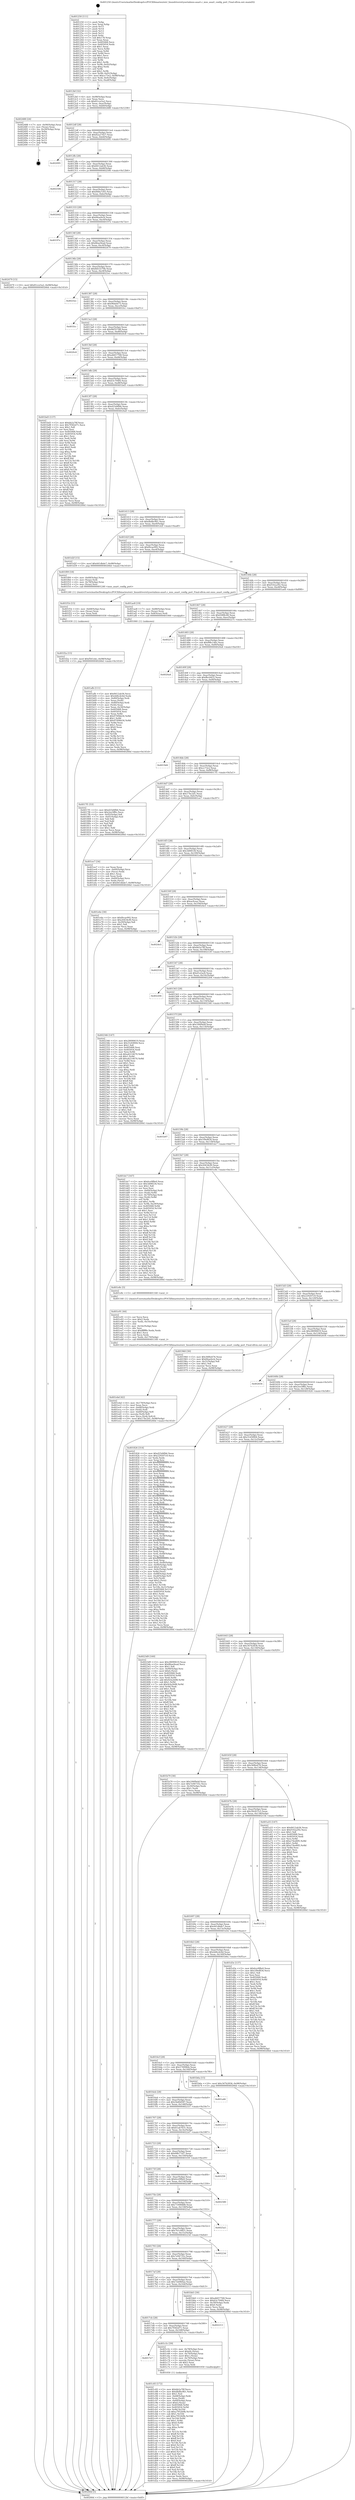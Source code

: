digraph "0x401250" {
  label = "0x401250 (/mnt/c/Users/mathe/Desktop/tcc/POCII/binaries/extr_linuxdriversttyserialmxs-auart.c_mxs_auart_config_port_Final-ollvm.out::main(0))"
  labelloc = "t"
  node[shape=record]

  Entry [label="",width=0.3,height=0.3,shape=circle,fillcolor=black,style=filled]
  "0x4012bf" [label="{
     0x4012bf [32]\l
     | [instrs]\l
     &nbsp;&nbsp;0x4012bf \<+6\>: mov -0x98(%rbp),%eax\l
     &nbsp;&nbsp;0x4012c5 \<+2\>: mov %eax,%ecx\l
     &nbsp;&nbsp;0x4012c7 \<+6\>: sub $0x81cce5a2,%ecx\l
     &nbsp;&nbsp;0x4012cd \<+6\>: mov %eax,-0xac(%rbp)\l
     &nbsp;&nbsp;0x4012d3 \<+6\>: mov %ecx,-0xb0(%rbp)\l
     &nbsp;&nbsp;0x4012d9 \<+6\>: je 0000000000402488 \<main+0x1238\>\l
  }"]
  "0x402488" [label="{
     0x402488 [24]\l
     | [instrs]\l
     &nbsp;&nbsp;0x402488 \<+7\>: mov -0x90(%rbp),%rax\l
     &nbsp;&nbsp;0x40248f \<+2\>: mov (%rax),%eax\l
     &nbsp;&nbsp;0x402491 \<+4\>: lea -0x28(%rbp),%rsp\l
     &nbsp;&nbsp;0x402495 \<+1\>: pop %rbx\l
     &nbsp;&nbsp;0x402496 \<+2\>: pop %r12\l
     &nbsp;&nbsp;0x402498 \<+2\>: pop %r13\l
     &nbsp;&nbsp;0x40249a \<+2\>: pop %r14\l
     &nbsp;&nbsp;0x40249c \<+2\>: pop %r15\l
     &nbsp;&nbsp;0x40249e \<+1\>: pop %rbp\l
     &nbsp;&nbsp;0x40249f \<+1\>: ret\l
  }"]
  "0x4012df" [label="{
     0x4012df [28]\l
     | [instrs]\l
     &nbsp;&nbsp;0x4012df \<+5\>: jmp 00000000004012e4 \<main+0x94\>\l
     &nbsp;&nbsp;0x4012e4 \<+6\>: mov -0xac(%rbp),%eax\l
     &nbsp;&nbsp;0x4012ea \<+5\>: sub $0x82a27427,%eax\l
     &nbsp;&nbsp;0x4012ef \<+6\>: mov %eax,-0xb4(%rbp)\l
     &nbsp;&nbsp;0x4012f5 \<+6\>: je 0000000000402095 \<main+0xe45\>\l
  }"]
  Exit [label="",width=0.3,height=0.3,shape=circle,fillcolor=black,style=filled,peripheries=2]
  "0x402095" [label="{
     0x402095\l
  }", style=dashed]
  "0x4012fb" [label="{
     0x4012fb [28]\l
     | [instrs]\l
     &nbsp;&nbsp;0x4012fb \<+5\>: jmp 0000000000401300 \<main+0xb0\>\l
     &nbsp;&nbsp;0x401300 \<+6\>: mov -0xac(%rbp),%eax\l
     &nbsp;&nbsp;0x401306 \<+5\>: sub $0x8412ab36,%eax\l
     &nbsp;&nbsp;0x40130b \<+6\>: mov %eax,-0xb8(%rbp)\l
     &nbsp;&nbsp;0x401311 \<+6\>: je 0000000000402506 \<main+0x12b6\>\l
  }"]
  "0x401f2a" [label="{
     0x401f2a [15]\l
     | [instrs]\l
     &nbsp;&nbsp;0x401f2a \<+10\>: movl $0xf561ebc,-0x98(%rbp)\l
     &nbsp;&nbsp;0x401f34 \<+5\>: jmp 000000000040266d \<main+0x141d\>\l
  }"]
  "0x402506" [label="{
     0x402506\l
  }", style=dashed]
  "0x401317" [label="{
     0x401317 [28]\l
     | [instrs]\l
     &nbsp;&nbsp;0x401317 \<+5\>: jmp 000000000040131c \<main+0xcc\>\l
     &nbsp;&nbsp;0x40131c \<+6\>: mov -0xac(%rbp),%eax\l
     &nbsp;&nbsp;0x401322 \<+5\>: sub $0x848a7c65,%eax\l
     &nbsp;&nbsp;0x401327 \<+6\>: mov %eax,-0xbc(%rbp)\l
     &nbsp;&nbsp;0x40132d \<+6\>: je 0000000000402642 \<main+0x13f2\>\l
  }"]
  "0x401f1b" [label="{
     0x401f1b [15]\l
     | [instrs]\l
     &nbsp;&nbsp;0x401f1b \<+4\>: mov -0x68(%rbp),%rax\l
     &nbsp;&nbsp;0x401f1f \<+3\>: mov (%rax),%rax\l
     &nbsp;&nbsp;0x401f22 \<+3\>: mov %rax,%rdi\l
     &nbsp;&nbsp;0x401f25 \<+5\>: call 0000000000401030 \<free@plt\>\l
     | [calls]\l
     &nbsp;&nbsp;0x401030 \{1\} (unknown)\l
  }"]
  "0x402642" [label="{
     0x402642\l
  }", style=dashed]
  "0x401333" [label="{
     0x401333 [28]\l
     | [instrs]\l
     &nbsp;&nbsp;0x401333 \<+5\>: jmp 0000000000401338 \<main+0xe8\>\l
     &nbsp;&nbsp;0x401338 \<+6\>: mov -0xac(%rbp),%eax\l
     &nbsp;&nbsp;0x40133e \<+5\>: sub $0x84aefecb,%eax\l
     &nbsp;&nbsp;0x401343 \<+6\>: mov %eax,-0xc0(%rbp)\l
     &nbsp;&nbsp;0x401349 \<+6\>: je 000000000040197e \<main+0x72e\>\l
  }"]
  "0x401ebd" [label="{
     0x401ebd [42]\l
     | [instrs]\l
     &nbsp;&nbsp;0x401ebd \<+6\>: mov -0x170(%rbp),%ecx\l
     &nbsp;&nbsp;0x401ec3 \<+3\>: imul %eax,%ecx\l
     &nbsp;&nbsp;0x401ec6 \<+4\>: mov -0x68(%rbp),%rdi\l
     &nbsp;&nbsp;0x401eca \<+3\>: mov (%rdi),%rdi\l
     &nbsp;&nbsp;0x401ecd \<+4\>: mov -0x60(%rbp),%r8\l
     &nbsp;&nbsp;0x401ed1 \<+3\>: movslq (%r8),%r8\l
     &nbsp;&nbsp;0x401ed4 \<+4\>: mov %ecx,(%rdi,%r8,4)\l
     &nbsp;&nbsp;0x401ed8 \<+10\>: movl $0x17bc2d1,-0x98(%rbp)\l
     &nbsp;&nbsp;0x401ee2 \<+5\>: jmp 000000000040266d \<main+0x141d\>\l
  }"]
  "0x40197e" [label="{
     0x40197e\l
  }", style=dashed]
  "0x40134f" [label="{
     0x40134f [28]\l
     | [instrs]\l
     &nbsp;&nbsp;0x40134f \<+5\>: jmp 0000000000401354 \<main+0x104\>\l
     &nbsp;&nbsp;0x401354 \<+6\>: mov -0xac(%rbp),%eax\l
     &nbsp;&nbsp;0x40135a \<+5\>: sub $0x86ae9ead,%eax\l
     &nbsp;&nbsp;0x40135f \<+6\>: mov %eax,-0xc4(%rbp)\l
     &nbsp;&nbsp;0x401365 \<+6\>: je 0000000000402479 \<main+0x1229\>\l
  }"]
  "0x401e91" [label="{
     0x401e91 [44]\l
     | [instrs]\l
     &nbsp;&nbsp;0x401e91 \<+2\>: xor %ecx,%ecx\l
     &nbsp;&nbsp;0x401e93 \<+5\>: mov $0x2,%edx\l
     &nbsp;&nbsp;0x401e98 \<+6\>: mov %edx,-0x16c(%rbp)\l
     &nbsp;&nbsp;0x401e9e \<+1\>: cltd\l
     &nbsp;&nbsp;0x401e9f \<+6\>: mov -0x16c(%rbp),%esi\l
     &nbsp;&nbsp;0x401ea5 \<+2\>: idiv %esi\l
     &nbsp;&nbsp;0x401ea7 \<+6\>: imul $0xfffffffe,%edx,%edx\l
     &nbsp;&nbsp;0x401ead \<+3\>: sub $0x1,%ecx\l
     &nbsp;&nbsp;0x401eb0 \<+2\>: sub %ecx,%edx\l
     &nbsp;&nbsp;0x401eb2 \<+6\>: mov %edx,-0x170(%rbp)\l
     &nbsp;&nbsp;0x401eb8 \<+5\>: call 0000000000401160 \<next_i\>\l
     | [calls]\l
     &nbsp;&nbsp;0x401160 \{1\} (/mnt/c/Users/mathe/Desktop/tcc/POCII/binaries/extr_linuxdriversttyserialmxs-auart.c_mxs_auart_config_port_Final-ollvm.out::next_i)\l
  }"]
  "0x402479" [label="{
     0x402479 [15]\l
     | [instrs]\l
     &nbsp;&nbsp;0x402479 \<+10\>: movl $0x81cce5a2,-0x98(%rbp)\l
     &nbsp;&nbsp;0x402483 \<+5\>: jmp 000000000040266d \<main+0x141d\>\l
  }"]
  "0x40136b" [label="{
     0x40136b [28]\l
     | [instrs]\l
     &nbsp;&nbsp;0x40136b \<+5\>: jmp 0000000000401370 \<main+0x120\>\l
     &nbsp;&nbsp;0x401370 \<+6\>: mov -0xac(%rbp),%eax\l
     &nbsp;&nbsp;0x401376 \<+5\>: sub $0x8d53270b,%eax\l
     &nbsp;&nbsp;0x40137b \<+6\>: mov %eax,-0xc8(%rbp)\l
     &nbsp;&nbsp;0x401381 \<+6\>: je 00000000004025ec \<main+0x139c\>\l
  }"]
  "0x401c83" [label="{
     0x401c83 [172]\l
     | [instrs]\l
     &nbsp;&nbsp;0x401c83 \<+5\>: mov $0xbb2a78f,%ecx\l
     &nbsp;&nbsp;0x401c88 \<+5\>: mov $0xdbdbc9b1,%edx\l
     &nbsp;&nbsp;0x401c8d \<+3\>: mov $0x1,%sil\l
     &nbsp;&nbsp;0x401c90 \<+4\>: mov -0x68(%rbp),%rdi\l
     &nbsp;&nbsp;0x401c94 \<+3\>: mov %rax,(%rdi)\l
     &nbsp;&nbsp;0x401c97 \<+4\>: mov -0x60(%rbp),%rax\l
     &nbsp;&nbsp;0x401c9b \<+6\>: movl $0x0,(%rax)\l
     &nbsp;&nbsp;0x401ca1 \<+8\>: mov 0x405068,%r8d\l
     &nbsp;&nbsp;0x401ca9 \<+8\>: mov 0x405054,%r9d\l
     &nbsp;&nbsp;0x401cb1 \<+3\>: mov %r8d,%r10d\l
     &nbsp;&nbsp;0x401cb4 \<+7\>: sub $0xa7952b9b,%r10d\l
     &nbsp;&nbsp;0x401cbb \<+4\>: sub $0x1,%r10d\l
     &nbsp;&nbsp;0x401cbf \<+7\>: add $0xa7952b9b,%r10d\l
     &nbsp;&nbsp;0x401cc6 \<+4\>: imul %r10d,%r8d\l
     &nbsp;&nbsp;0x401cca \<+4\>: and $0x1,%r8d\l
     &nbsp;&nbsp;0x401cce \<+4\>: cmp $0x0,%r8d\l
     &nbsp;&nbsp;0x401cd2 \<+4\>: sete %r11b\l
     &nbsp;&nbsp;0x401cd6 \<+4\>: cmp $0xa,%r9d\l
     &nbsp;&nbsp;0x401cda \<+3\>: setl %bl\l
     &nbsp;&nbsp;0x401cdd \<+3\>: mov %r11b,%r14b\l
     &nbsp;&nbsp;0x401ce0 \<+4\>: xor $0xff,%r14b\l
     &nbsp;&nbsp;0x401ce4 \<+3\>: mov %bl,%r15b\l
     &nbsp;&nbsp;0x401ce7 \<+4\>: xor $0xff,%r15b\l
     &nbsp;&nbsp;0x401ceb \<+4\>: xor $0x0,%sil\l
     &nbsp;&nbsp;0x401cef \<+3\>: mov %r14b,%r12b\l
     &nbsp;&nbsp;0x401cf2 \<+4\>: and $0x0,%r12b\l
     &nbsp;&nbsp;0x401cf6 \<+3\>: and %sil,%r11b\l
     &nbsp;&nbsp;0x401cf9 \<+3\>: mov %r15b,%r13b\l
     &nbsp;&nbsp;0x401cfc \<+4\>: and $0x0,%r13b\l
     &nbsp;&nbsp;0x401d00 \<+3\>: and %sil,%bl\l
     &nbsp;&nbsp;0x401d03 \<+3\>: or %r11b,%r12b\l
     &nbsp;&nbsp;0x401d06 \<+3\>: or %bl,%r13b\l
     &nbsp;&nbsp;0x401d09 \<+3\>: xor %r13b,%r12b\l
     &nbsp;&nbsp;0x401d0c \<+3\>: or %r15b,%r14b\l
     &nbsp;&nbsp;0x401d0f \<+4\>: xor $0xff,%r14b\l
     &nbsp;&nbsp;0x401d13 \<+4\>: or $0x0,%sil\l
     &nbsp;&nbsp;0x401d17 \<+3\>: and %sil,%r14b\l
     &nbsp;&nbsp;0x401d1a \<+3\>: or %r14b,%r12b\l
     &nbsp;&nbsp;0x401d1d \<+4\>: test $0x1,%r12b\l
     &nbsp;&nbsp;0x401d21 \<+3\>: cmovne %edx,%ecx\l
     &nbsp;&nbsp;0x401d24 \<+6\>: mov %ecx,-0x98(%rbp)\l
     &nbsp;&nbsp;0x401d2a \<+5\>: jmp 000000000040266d \<main+0x141d\>\l
  }"]
  "0x4025ec" [label="{
     0x4025ec\l
  }", style=dashed]
  "0x401387" [label="{
     0x401387 [28]\l
     | [instrs]\l
     &nbsp;&nbsp;0x401387 \<+5\>: jmp 000000000040138c \<main+0x13c\>\l
     &nbsp;&nbsp;0x40138c \<+6\>: mov -0xac(%rbp),%eax\l
     &nbsp;&nbsp;0x401392 \<+5\>: sub $0x96defe73,%eax\l
     &nbsp;&nbsp;0x401397 \<+6\>: mov %eax,-0xcc(%rbp)\l
     &nbsp;&nbsp;0x40139d \<+6\>: je 0000000000401fcc \<main+0xd7c\>\l
  }"]
  "0x4017e7" [label="{
     0x4017e7\l
  }", style=dashed]
  "0x401fcc" [label="{
     0x401fcc\l
  }", style=dashed]
  "0x4013a3" [label="{
     0x4013a3 [28]\l
     | [instrs]\l
     &nbsp;&nbsp;0x4013a3 \<+5\>: jmp 00000000004013a8 \<main+0x158\>\l
     &nbsp;&nbsp;0x4013a8 \<+6\>: mov -0xac(%rbp),%eax\l
     &nbsp;&nbsp;0x4013ae \<+5\>: sub $0x9bf357d8,%eax\l
     &nbsp;&nbsp;0x4013b3 \<+6\>: mov %eax,-0xd0(%rbp)\l
     &nbsp;&nbsp;0x4013b9 \<+6\>: je 00000000004020c8 \<main+0xe78\>\l
  }"]
  "0x401c5c" [label="{
     0x401c5c [39]\l
     | [instrs]\l
     &nbsp;&nbsp;0x401c5c \<+4\>: mov -0x78(%rbp),%rax\l
     &nbsp;&nbsp;0x401c60 \<+6\>: movl $0x64,(%rax)\l
     &nbsp;&nbsp;0x401c66 \<+4\>: mov -0x70(%rbp),%rax\l
     &nbsp;&nbsp;0x401c6a \<+6\>: movl $0x1,(%rax)\l
     &nbsp;&nbsp;0x401c70 \<+4\>: mov -0x70(%rbp),%rax\l
     &nbsp;&nbsp;0x401c74 \<+3\>: movslq (%rax),%rax\l
     &nbsp;&nbsp;0x401c77 \<+4\>: shl $0x2,%rax\l
     &nbsp;&nbsp;0x401c7b \<+3\>: mov %rax,%rdi\l
     &nbsp;&nbsp;0x401c7e \<+5\>: call 0000000000401050 \<malloc@plt\>\l
     | [calls]\l
     &nbsp;&nbsp;0x401050 \{1\} (unknown)\l
  }"]
  "0x4020c8" [label="{
     0x4020c8\l
  }", style=dashed]
  "0x4013bf" [label="{
     0x4013bf [28]\l
     | [instrs]\l
     &nbsp;&nbsp;0x4013bf \<+5\>: jmp 00000000004013c4 \<main+0x174\>\l
     &nbsp;&nbsp;0x4013c4 \<+6\>: mov -0xac(%rbp),%eax\l
     &nbsp;&nbsp;0x4013ca \<+5\>: sub $0xa8d57768,%eax\l
     &nbsp;&nbsp;0x4013cf \<+6\>: mov %eax,-0xd4(%rbp)\l
     &nbsp;&nbsp;0x4013d5 \<+6\>: je 000000000040226d \<main+0x101d\>\l
  }"]
  "0x4017cb" [label="{
     0x4017cb [28]\l
     | [instrs]\l
     &nbsp;&nbsp;0x4017cb \<+5\>: jmp 00000000004017d0 \<main+0x580\>\l
     &nbsp;&nbsp;0x4017d0 \<+6\>: mov -0xac(%rbp),%eax\l
     &nbsp;&nbsp;0x4017d6 \<+5\>: sub $0x7f582d71,%eax\l
     &nbsp;&nbsp;0x4017db \<+6\>: mov %eax,-0x168(%rbp)\l
     &nbsp;&nbsp;0x4017e1 \<+6\>: je 0000000000401c5c \<main+0xa0c\>\l
  }"]
  "0x40226d" [label="{
     0x40226d\l
  }", style=dashed]
  "0x4013db" [label="{
     0x4013db [28]\l
     | [instrs]\l
     &nbsp;&nbsp;0x4013db \<+5\>: jmp 00000000004013e0 \<main+0x190\>\l
     &nbsp;&nbsp;0x4013e0 \<+6\>: mov -0xac(%rbp),%eax\l
     &nbsp;&nbsp;0x4013e6 \<+5\>: sub $0xb3c704f4,%eax\l
     &nbsp;&nbsp;0x4013eb \<+6\>: mov %eax,-0xd8(%rbp)\l
     &nbsp;&nbsp;0x4013f1 \<+6\>: je 0000000000401bd3 \<main+0x983\>\l
  }"]
  "0x402213" [label="{
     0x402213\l
  }", style=dashed]
  "0x401bd3" [label="{
     0x401bd3 [137]\l
     | [instrs]\l
     &nbsp;&nbsp;0x401bd3 \<+5\>: mov $0xbb2a78f,%eax\l
     &nbsp;&nbsp;0x401bd8 \<+5\>: mov $0x7f582d71,%ecx\l
     &nbsp;&nbsp;0x401bdd \<+2\>: mov $0x1,%dl\l
     &nbsp;&nbsp;0x401bdf \<+2\>: xor %esi,%esi\l
     &nbsp;&nbsp;0x401be1 \<+7\>: mov 0x405068,%edi\l
     &nbsp;&nbsp;0x401be8 \<+8\>: mov 0x405054,%r8d\l
     &nbsp;&nbsp;0x401bf0 \<+3\>: sub $0x1,%esi\l
     &nbsp;&nbsp;0x401bf3 \<+3\>: mov %edi,%r9d\l
     &nbsp;&nbsp;0x401bf6 \<+3\>: add %esi,%r9d\l
     &nbsp;&nbsp;0x401bf9 \<+4\>: imul %r9d,%edi\l
     &nbsp;&nbsp;0x401bfd \<+3\>: and $0x1,%edi\l
     &nbsp;&nbsp;0x401c00 \<+3\>: cmp $0x0,%edi\l
     &nbsp;&nbsp;0x401c03 \<+4\>: sete %r10b\l
     &nbsp;&nbsp;0x401c07 \<+4\>: cmp $0xa,%r8d\l
     &nbsp;&nbsp;0x401c0b \<+4\>: setl %r11b\l
     &nbsp;&nbsp;0x401c0f \<+3\>: mov %r10b,%bl\l
     &nbsp;&nbsp;0x401c12 \<+3\>: xor $0xff,%bl\l
     &nbsp;&nbsp;0x401c15 \<+3\>: mov %r11b,%r14b\l
     &nbsp;&nbsp;0x401c18 \<+4\>: xor $0xff,%r14b\l
     &nbsp;&nbsp;0x401c1c \<+3\>: xor $0x0,%dl\l
     &nbsp;&nbsp;0x401c1f \<+3\>: mov %bl,%r15b\l
     &nbsp;&nbsp;0x401c22 \<+4\>: and $0x0,%r15b\l
     &nbsp;&nbsp;0x401c26 \<+3\>: and %dl,%r10b\l
     &nbsp;&nbsp;0x401c29 \<+3\>: mov %r14b,%r12b\l
     &nbsp;&nbsp;0x401c2c \<+4\>: and $0x0,%r12b\l
     &nbsp;&nbsp;0x401c30 \<+3\>: and %dl,%r11b\l
     &nbsp;&nbsp;0x401c33 \<+3\>: or %r10b,%r15b\l
     &nbsp;&nbsp;0x401c36 \<+3\>: or %r11b,%r12b\l
     &nbsp;&nbsp;0x401c39 \<+3\>: xor %r12b,%r15b\l
     &nbsp;&nbsp;0x401c3c \<+3\>: or %r14b,%bl\l
     &nbsp;&nbsp;0x401c3f \<+3\>: xor $0xff,%bl\l
     &nbsp;&nbsp;0x401c42 \<+3\>: or $0x0,%dl\l
     &nbsp;&nbsp;0x401c45 \<+2\>: and %dl,%bl\l
     &nbsp;&nbsp;0x401c47 \<+3\>: or %bl,%r15b\l
     &nbsp;&nbsp;0x401c4a \<+4\>: test $0x1,%r15b\l
     &nbsp;&nbsp;0x401c4e \<+3\>: cmovne %ecx,%eax\l
     &nbsp;&nbsp;0x401c51 \<+6\>: mov %eax,-0x98(%rbp)\l
     &nbsp;&nbsp;0x401c57 \<+5\>: jmp 000000000040266d \<main+0x141d\>\l
  }"]
  "0x4013f7" [label="{
     0x4013f7 [28]\l
     | [instrs]\l
     &nbsp;&nbsp;0x4013f7 \<+5\>: jmp 00000000004013fc \<main+0x1ac\>\l
     &nbsp;&nbsp;0x4013fc \<+6\>: mov -0xac(%rbp),%eax\l
     &nbsp;&nbsp;0x401402 \<+5\>: sub $0xd25d4fb6,%eax\l
     &nbsp;&nbsp;0x401407 \<+6\>: mov %eax,-0xdc(%rbp)\l
     &nbsp;&nbsp;0x40140d \<+6\>: je 00000000004024a0 \<main+0x1250\>\l
  }"]
  "0x4017af" [label="{
     0x4017af [28]\l
     | [instrs]\l
     &nbsp;&nbsp;0x4017af \<+5\>: jmp 00000000004017b4 \<main+0x564\>\l
     &nbsp;&nbsp;0x4017b4 \<+6\>: mov -0xac(%rbp),%eax\l
     &nbsp;&nbsp;0x4017ba \<+5\>: sub $0x7eb960ae,%eax\l
     &nbsp;&nbsp;0x4017bf \<+6\>: mov %eax,-0x164(%rbp)\l
     &nbsp;&nbsp;0x4017c5 \<+6\>: je 0000000000402213 \<main+0xfc3\>\l
  }"]
  "0x4024a0" [label="{
     0x4024a0\l
  }", style=dashed]
  "0x401413" [label="{
     0x401413 [28]\l
     | [instrs]\l
     &nbsp;&nbsp;0x401413 \<+5\>: jmp 0000000000401418 \<main+0x1c8\>\l
     &nbsp;&nbsp;0x401418 \<+6\>: mov -0xac(%rbp),%eax\l
     &nbsp;&nbsp;0x40141e \<+5\>: sub $0xdbdbc9b1,%eax\l
     &nbsp;&nbsp;0x401423 \<+6\>: mov %eax,-0xe0(%rbp)\l
     &nbsp;&nbsp;0x401429 \<+6\>: je 0000000000401d2f \<main+0xadf\>\l
  }"]
  "0x401bb5" [label="{
     0x401bb5 [30]\l
     | [instrs]\l
     &nbsp;&nbsp;0x401bb5 \<+5\>: mov $0xa8d57768,%eax\l
     &nbsp;&nbsp;0x401bba \<+5\>: mov $0xb3c704f4,%ecx\l
     &nbsp;&nbsp;0x401bbf \<+3\>: mov -0x30(%rbp),%edx\l
     &nbsp;&nbsp;0x401bc2 \<+3\>: cmp $0x0,%edx\l
     &nbsp;&nbsp;0x401bc5 \<+3\>: cmove %ecx,%eax\l
     &nbsp;&nbsp;0x401bc8 \<+6\>: mov %eax,-0x98(%rbp)\l
     &nbsp;&nbsp;0x401bce \<+5\>: jmp 000000000040266d \<main+0x141d\>\l
  }"]
  "0x401d2f" [label="{
     0x401d2f [15]\l
     | [instrs]\l
     &nbsp;&nbsp;0x401d2f \<+10\>: movl $0x441dbde7,-0x98(%rbp)\l
     &nbsp;&nbsp;0x401d39 \<+5\>: jmp 000000000040266d \<main+0x141d\>\l
  }"]
  "0x40142f" [label="{
     0x40142f [28]\l
     | [instrs]\l
     &nbsp;&nbsp;0x40142f \<+5\>: jmp 0000000000401434 \<main+0x1e4\>\l
     &nbsp;&nbsp;0x401434 \<+6\>: mov -0xac(%rbp),%eax\l
     &nbsp;&nbsp;0x40143a \<+5\>: sub $0xf0cae992,%eax\l
     &nbsp;&nbsp;0x40143f \<+6\>: mov %eax,-0xe4(%rbp)\l
     &nbsp;&nbsp;0x401445 \<+6\>: je 0000000000401f09 \<main+0xcb9\>\l
  }"]
  "0x401793" [label="{
     0x401793 [28]\l
     | [instrs]\l
     &nbsp;&nbsp;0x401793 \<+5\>: jmp 0000000000401798 \<main+0x548\>\l
     &nbsp;&nbsp;0x401798 \<+6\>: mov -0xac(%rbp),%eax\l
     &nbsp;&nbsp;0x40179e \<+5\>: sub $0x7e94735c,%eax\l
     &nbsp;&nbsp;0x4017a3 \<+6\>: mov %eax,-0x160(%rbp)\l
     &nbsp;&nbsp;0x4017a9 \<+6\>: je 0000000000401bb5 \<main+0x965\>\l
  }"]
  "0x401f09" [label="{
     0x401f09 [18]\l
     | [instrs]\l
     &nbsp;&nbsp;0x401f09 \<+4\>: mov -0x68(%rbp),%rax\l
     &nbsp;&nbsp;0x401f0d \<+3\>: mov (%rax),%rdi\l
     &nbsp;&nbsp;0x401f10 \<+4\>: mov -0x78(%rbp),%rax\l
     &nbsp;&nbsp;0x401f14 \<+2\>: mov (%rax),%esi\l
     &nbsp;&nbsp;0x401f16 \<+5\>: call 0000000000401240 \<mxs_auart_config_port\>\l
     | [calls]\l
     &nbsp;&nbsp;0x401240 \{1\} (/mnt/c/Users/mathe/Desktop/tcc/POCII/binaries/extr_linuxdriversttyserialmxs-auart.c_mxs_auart_config_port_Final-ollvm.out::mxs_auart_config_port)\l
  }"]
  "0x40144b" [label="{
     0x40144b [28]\l
     | [instrs]\l
     &nbsp;&nbsp;0x40144b \<+5\>: jmp 0000000000401450 \<main+0x200\>\l
     &nbsp;&nbsp;0x401450 \<+6\>: mov -0xac(%rbp),%eax\l
     &nbsp;&nbsp;0x401456 \<+5\>: sub $0xf102a292,%eax\l
     &nbsp;&nbsp;0x40145b \<+6\>: mov %eax,-0xe8(%rbp)\l
     &nbsp;&nbsp;0x401461 \<+6\>: je 0000000000401ae8 \<main+0x898\>\l
  }"]
  "0x40223d" [label="{
     0x40223d\l
  }", style=dashed]
  "0x401ae8" [label="{
     0x401ae8 [19]\l
     | [instrs]\l
     &nbsp;&nbsp;0x401ae8 \<+7\>: mov -0x88(%rbp),%rax\l
     &nbsp;&nbsp;0x401aef \<+3\>: mov (%rax),%rax\l
     &nbsp;&nbsp;0x401af2 \<+4\>: mov 0x8(%rax),%rdi\l
     &nbsp;&nbsp;0x401af6 \<+5\>: call 0000000000401060 \<atoi@plt\>\l
     | [calls]\l
     &nbsp;&nbsp;0x401060 \{1\} (unknown)\l
  }"]
  "0x401467" [label="{
     0x401467 [28]\l
     | [instrs]\l
     &nbsp;&nbsp;0x401467 \<+5\>: jmp 000000000040146c \<main+0x21c\>\l
     &nbsp;&nbsp;0x40146c \<+6\>: mov -0xac(%rbp),%eax\l
     &nbsp;&nbsp;0x401472 \<+5\>: sub $0xf28f8c48,%eax\l
     &nbsp;&nbsp;0x401477 \<+6\>: mov %eax,-0xec(%rbp)\l
     &nbsp;&nbsp;0x40147d \<+6\>: je 000000000040227c \<main+0x102c\>\l
  }"]
  "0x401777" [label="{
     0x401777 [28]\l
     | [instrs]\l
     &nbsp;&nbsp;0x401777 \<+5\>: jmp 000000000040177c \<main+0x52c\>\l
     &nbsp;&nbsp;0x40177c \<+6\>: mov -0xac(%rbp),%eax\l
     &nbsp;&nbsp;0x401782 \<+5\>: sub $0x7b1c0851,%eax\l
     &nbsp;&nbsp;0x401787 \<+6\>: mov %eax,-0x15c(%rbp)\l
     &nbsp;&nbsp;0x40178d \<+6\>: je 000000000040223d \<main+0xfed\>\l
  }"]
  "0x40227c" [label="{
     0x40227c\l
  }", style=dashed]
  "0x401483" [label="{
     0x401483 [28]\l
     | [instrs]\l
     &nbsp;&nbsp;0x401483 \<+5\>: jmp 0000000000401488 \<main+0x238\>\l
     &nbsp;&nbsp;0x401488 \<+6\>: mov -0xac(%rbp),%eax\l
     &nbsp;&nbsp;0x40148e \<+5\>: sub $0xf88c146c,%eax\l
     &nbsp;&nbsp;0x401493 \<+6\>: mov %eax,-0xf0(%rbp)\l
     &nbsp;&nbsp;0x401499 \<+6\>: je 00000000004020a4 \<main+0xe54\>\l
  }"]
  "0x4025a5" [label="{
     0x4025a5\l
  }", style=dashed]
  "0x4020a4" [label="{
     0x4020a4\l
  }", style=dashed]
  "0x40149f" [label="{
     0x40149f [28]\l
     | [instrs]\l
     &nbsp;&nbsp;0x40149f \<+5\>: jmp 00000000004014a4 \<main+0x254\>\l
     &nbsp;&nbsp;0x4014a4 \<+6\>: mov -0xac(%rbp),%eax\l
     &nbsp;&nbsp;0x4014aa \<+5\>: sub $0xffec0452,%eax\l
     &nbsp;&nbsp;0x4014af \<+6\>: mov %eax,-0xf4(%rbp)\l
     &nbsp;&nbsp;0x4014b5 \<+6\>: je 00000000004019d4 \<main+0x784\>\l
  }"]
  "0x40175b" [label="{
     0x40175b [28]\l
     | [instrs]\l
     &nbsp;&nbsp;0x40175b \<+5\>: jmp 0000000000401760 \<main+0x510\>\l
     &nbsp;&nbsp;0x401760 \<+6\>: mov -0xac(%rbp),%eax\l
     &nbsp;&nbsp;0x401766 \<+5\>: sub $0x71008488,%eax\l
     &nbsp;&nbsp;0x40176b \<+6\>: mov %eax,-0x158(%rbp)\l
     &nbsp;&nbsp;0x401771 \<+6\>: je 00000000004025a5 \<main+0x1355\>\l
  }"]
  "0x4019d4" [label="{
     0x4019d4\l
  }", style=dashed]
  "0x4014bb" [label="{
     0x4014bb [28]\l
     | [instrs]\l
     &nbsp;&nbsp;0x4014bb \<+5\>: jmp 00000000004014c0 \<main+0x270\>\l
     &nbsp;&nbsp;0x4014c0 \<+6\>: mov -0xac(%rbp),%eax\l
     &nbsp;&nbsp;0x4014c6 \<+5\>: sub $0xcc73e2,%eax\l
     &nbsp;&nbsp;0x4014cb \<+6\>: mov %eax,-0xf8(%rbp)\l
     &nbsp;&nbsp;0x4014d1 \<+6\>: je 00000000004017f1 \<main+0x5a1\>\l
  }"]
  "0x402580" [label="{
     0x402580\l
  }", style=dashed]
  "0x4017f1" [label="{
     0x4017f1 [53]\l
     | [instrs]\l
     &nbsp;&nbsp;0x4017f1 \<+5\>: mov $0xd25d4fb6,%eax\l
     &nbsp;&nbsp;0x4017f6 \<+5\>: mov $0x2ee5ff0c,%ecx\l
     &nbsp;&nbsp;0x4017fb \<+6\>: mov -0x92(%rbp),%dl\l
     &nbsp;&nbsp;0x401801 \<+7\>: mov -0x91(%rbp),%sil\l
     &nbsp;&nbsp;0x401808 \<+3\>: mov %dl,%dil\l
     &nbsp;&nbsp;0x40180b \<+3\>: and %sil,%dil\l
     &nbsp;&nbsp;0x40180e \<+3\>: xor %sil,%dl\l
     &nbsp;&nbsp;0x401811 \<+3\>: or %dl,%dil\l
     &nbsp;&nbsp;0x401814 \<+4\>: test $0x1,%dil\l
     &nbsp;&nbsp;0x401818 \<+3\>: cmovne %ecx,%eax\l
     &nbsp;&nbsp;0x40181b \<+6\>: mov %eax,-0x98(%rbp)\l
     &nbsp;&nbsp;0x401821 \<+5\>: jmp 000000000040266d \<main+0x141d\>\l
  }"]
  "0x4014d7" [label="{
     0x4014d7 [28]\l
     | [instrs]\l
     &nbsp;&nbsp;0x4014d7 \<+5\>: jmp 00000000004014dc \<main+0x28c\>\l
     &nbsp;&nbsp;0x4014dc \<+6\>: mov -0xac(%rbp),%eax\l
     &nbsp;&nbsp;0x4014e2 \<+5\>: sub $0x17bc2d1,%eax\l
     &nbsp;&nbsp;0x4014e7 \<+6\>: mov %eax,-0xfc(%rbp)\l
     &nbsp;&nbsp;0x4014ed \<+6\>: je 0000000000401ee7 \<main+0xc97\>\l
  }"]
  "0x40266d" [label="{
     0x40266d [5]\l
     | [instrs]\l
     &nbsp;&nbsp;0x40266d \<+5\>: jmp 00000000004012bf \<main+0x6f\>\l
  }"]
  "0x401250" [label="{
     0x401250 [111]\l
     | [instrs]\l
     &nbsp;&nbsp;0x401250 \<+1\>: push %rbp\l
     &nbsp;&nbsp;0x401251 \<+3\>: mov %rsp,%rbp\l
     &nbsp;&nbsp;0x401254 \<+2\>: push %r15\l
     &nbsp;&nbsp;0x401256 \<+2\>: push %r14\l
     &nbsp;&nbsp;0x401258 \<+2\>: push %r13\l
     &nbsp;&nbsp;0x40125a \<+2\>: push %r12\l
     &nbsp;&nbsp;0x40125c \<+1\>: push %rbx\l
     &nbsp;&nbsp;0x40125d \<+7\>: sub $0x178,%rsp\l
     &nbsp;&nbsp;0x401264 \<+2\>: xor %eax,%eax\l
     &nbsp;&nbsp;0x401266 \<+7\>: mov 0x405068,%ecx\l
     &nbsp;&nbsp;0x40126d \<+7\>: mov 0x405054,%edx\l
     &nbsp;&nbsp;0x401274 \<+3\>: sub $0x1,%eax\l
     &nbsp;&nbsp;0x401277 \<+3\>: mov %ecx,%r8d\l
     &nbsp;&nbsp;0x40127a \<+3\>: add %eax,%r8d\l
     &nbsp;&nbsp;0x40127d \<+4\>: imul %r8d,%ecx\l
     &nbsp;&nbsp;0x401281 \<+3\>: and $0x1,%ecx\l
     &nbsp;&nbsp;0x401284 \<+3\>: cmp $0x0,%ecx\l
     &nbsp;&nbsp;0x401287 \<+4\>: sete %r9b\l
     &nbsp;&nbsp;0x40128b \<+4\>: and $0x1,%r9b\l
     &nbsp;&nbsp;0x40128f \<+7\>: mov %r9b,-0x92(%rbp)\l
     &nbsp;&nbsp;0x401296 \<+3\>: cmp $0xa,%edx\l
     &nbsp;&nbsp;0x401299 \<+4\>: setl %r9b\l
     &nbsp;&nbsp;0x40129d \<+4\>: and $0x1,%r9b\l
     &nbsp;&nbsp;0x4012a1 \<+7\>: mov %r9b,-0x91(%rbp)\l
     &nbsp;&nbsp;0x4012a8 \<+10\>: movl $0xcc73e2,-0x98(%rbp)\l
     &nbsp;&nbsp;0x4012b2 \<+6\>: mov %edi,-0x9c(%rbp)\l
     &nbsp;&nbsp;0x4012b8 \<+7\>: mov %rsi,-0xa8(%rbp)\l
  }"]
  "0x40173f" [label="{
     0x40173f [28]\l
     | [instrs]\l
     &nbsp;&nbsp;0x40173f \<+5\>: jmp 0000000000401744 \<main+0x4f4\>\l
     &nbsp;&nbsp;0x401744 \<+6\>: mov -0xac(%rbp),%eax\l
     &nbsp;&nbsp;0x40174a \<+5\>: sub $0x6ce9f8e0,%eax\l
     &nbsp;&nbsp;0x40174f \<+6\>: mov %eax,-0x154(%rbp)\l
     &nbsp;&nbsp;0x401755 \<+6\>: je 0000000000402580 \<main+0x1330\>\l
  }"]
  "0x401ee7" [label="{
     0x401ee7 [34]\l
     | [instrs]\l
     &nbsp;&nbsp;0x401ee7 \<+2\>: xor %eax,%eax\l
     &nbsp;&nbsp;0x401ee9 \<+4\>: mov -0x60(%rbp),%rcx\l
     &nbsp;&nbsp;0x401eed \<+2\>: mov (%rcx),%edx\l
     &nbsp;&nbsp;0x401eef \<+3\>: sub $0x1,%eax\l
     &nbsp;&nbsp;0x401ef2 \<+2\>: sub %eax,%edx\l
     &nbsp;&nbsp;0x401ef4 \<+4\>: mov -0x60(%rbp),%rcx\l
     &nbsp;&nbsp;0x401ef8 \<+2\>: mov %edx,(%rcx)\l
     &nbsp;&nbsp;0x401efa \<+10\>: movl $0x441dbde7,-0x98(%rbp)\l
     &nbsp;&nbsp;0x401f04 \<+5\>: jmp 000000000040266d \<main+0x141d\>\l
  }"]
  "0x4014f3" [label="{
     0x4014f3 [28]\l
     | [instrs]\l
     &nbsp;&nbsp;0x4014f3 \<+5\>: jmp 00000000004014f8 \<main+0x2a8\>\l
     &nbsp;&nbsp;0x4014f8 \<+6\>: mov -0xac(%rbp),%eax\l
     &nbsp;&nbsp;0x4014fe \<+5\>: sub $0x3d08534,%eax\l
     &nbsp;&nbsp;0x401503 \<+6\>: mov %eax,-0x100(%rbp)\l
     &nbsp;&nbsp;0x401509 \<+6\>: je 0000000000401e6e \<main+0xc1e\>\l
  }"]
  "0x401f39" [label="{
     0x401f39\l
  }", style=dashed]
  "0x401e6e" [label="{
     0x401e6e [30]\l
     | [instrs]\l
     &nbsp;&nbsp;0x401e6e \<+5\>: mov $0xf0cae992,%eax\l
     &nbsp;&nbsp;0x401e73 \<+5\>: mov $0x20434cf0,%ecx\l
     &nbsp;&nbsp;0x401e78 \<+3\>: mov -0x29(%rbp),%dl\l
     &nbsp;&nbsp;0x401e7b \<+3\>: test $0x1,%dl\l
     &nbsp;&nbsp;0x401e7e \<+3\>: cmovne %ecx,%eax\l
     &nbsp;&nbsp;0x401e81 \<+6\>: mov %eax,-0x98(%rbp)\l
     &nbsp;&nbsp;0x401e87 \<+5\>: jmp 000000000040266d \<main+0x141d\>\l
  }"]
  "0x40150f" [label="{
     0x40150f [28]\l
     | [instrs]\l
     &nbsp;&nbsp;0x40150f \<+5\>: jmp 0000000000401514 \<main+0x2c4\>\l
     &nbsp;&nbsp;0x401514 \<+6\>: mov -0xac(%rbp),%eax\l
     &nbsp;&nbsp;0x40151a \<+5\>: sub $0xacfceac,%eax\l
     &nbsp;&nbsp;0x40151f \<+6\>: mov %eax,-0x104(%rbp)\l
     &nbsp;&nbsp;0x401525 \<+6\>: je 00000000004024e5 \<main+0x1295\>\l
  }"]
  "0x401723" [label="{
     0x401723 [28]\l
     | [instrs]\l
     &nbsp;&nbsp;0x401723 \<+5\>: jmp 0000000000401728 \<main+0x4d8\>\l
     &nbsp;&nbsp;0x401728 \<+6\>: mov -0xac(%rbp),%eax\l
     &nbsp;&nbsp;0x40172e \<+5\>: sub $0x68b77ef7,%eax\l
     &nbsp;&nbsp;0x401733 \<+6\>: mov %eax,-0x150(%rbp)\l
     &nbsp;&nbsp;0x401739 \<+6\>: je 0000000000401f39 \<main+0xce9\>\l
  }"]
  "0x4024e5" [label="{
     0x4024e5\l
  }", style=dashed]
  "0x40152b" [label="{
     0x40152b [28]\l
     | [instrs]\l
     &nbsp;&nbsp;0x40152b \<+5\>: jmp 0000000000401530 \<main+0x2e0\>\l
     &nbsp;&nbsp;0x401530 \<+6\>: mov -0xac(%rbp),%eax\l
     &nbsp;&nbsp;0x401536 \<+5\>: sub $0xbb2a78f,%eax\l
     &nbsp;&nbsp;0x40153b \<+6\>: mov %eax,-0x108(%rbp)\l
     &nbsp;&nbsp;0x401541 \<+6\>: je 0000000000402539 \<main+0x12e9\>\l
  }"]
  "0x4022d7" [label="{
     0x4022d7\l
  }", style=dashed]
  "0x402539" [label="{
     0x402539\l
  }", style=dashed]
  "0x401547" [label="{
     0x401547 [28]\l
     | [instrs]\l
     &nbsp;&nbsp;0x401547 \<+5\>: jmp 000000000040154c \<main+0x2fc\>\l
     &nbsp;&nbsp;0x40154c \<+6\>: mov -0xac(%rbp),%eax\l
     &nbsp;&nbsp;0x401552 \<+5\>: sub $0xd1a5ac6,%eax\l
     &nbsp;&nbsp;0x401557 \<+6\>: mov %eax,-0x10c(%rbp)\l
     &nbsp;&nbsp;0x40155d \<+6\>: je 0000000000402204 \<main+0xfb4\>\l
  }"]
  "0x401707" [label="{
     0x401707 [28]\l
     | [instrs]\l
     &nbsp;&nbsp;0x401707 \<+5\>: jmp 000000000040170c \<main+0x4bc\>\l
     &nbsp;&nbsp;0x40170c \<+6\>: mov -0xac(%rbp),%eax\l
     &nbsp;&nbsp;0x401712 \<+5\>: sub $0x61ab7631,%eax\l
     &nbsp;&nbsp;0x401717 \<+6\>: mov %eax,-0x14c(%rbp)\l
     &nbsp;&nbsp;0x40171d \<+6\>: je 00000000004022d7 \<main+0x1087\>\l
  }"]
  "0x402204" [label="{
     0x402204\l
  }", style=dashed]
  "0x401563" [label="{
     0x401563 [28]\l
     | [instrs]\l
     &nbsp;&nbsp;0x401563 \<+5\>: jmp 0000000000401568 \<main+0x318\>\l
     &nbsp;&nbsp;0x401568 \<+6\>: mov -0xac(%rbp),%eax\l
     &nbsp;&nbsp;0x40156e \<+5\>: sub $0xf561ebc,%eax\l
     &nbsp;&nbsp;0x401573 \<+6\>: mov %eax,-0x110(%rbp)\l
     &nbsp;&nbsp;0x401579 \<+6\>: je 0000000000402346 \<main+0x10f6\>\l
  }"]
  "0x402337" [label="{
     0x402337\l
  }", style=dashed]
  "0x402346" [label="{
     0x402346 [147]\l
     | [instrs]\l
     &nbsp;&nbsp;0x402346 \<+5\>: mov $0x28090619,%eax\l
     &nbsp;&nbsp;0x40234b \<+5\>: mov $0x31d5f004,%ecx\l
     &nbsp;&nbsp;0x402350 \<+2\>: mov $0x1,%dl\l
     &nbsp;&nbsp;0x402352 \<+7\>: mov 0x405068,%esi\l
     &nbsp;&nbsp;0x402359 \<+7\>: mov 0x405054,%edi\l
     &nbsp;&nbsp;0x402360 \<+3\>: mov %esi,%r8d\l
     &nbsp;&nbsp;0x402363 \<+7\>: sub $0xa6214670,%r8d\l
     &nbsp;&nbsp;0x40236a \<+4\>: sub $0x1,%r8d\l
     &nbsp;&nbsp;0x40236e \<+7\>: add $0xa6214670,%r8d\l
     &nbsp;&nbsp;0x402375 \<+4\>: imul %r8d,%esi\l
     &nbsp;&nbsp;0x402379 \<+3\>: and $0x1,%esi\l
     &nbsp;&nbsp;0x40237c \<+3\>: cmp $0x0,%esi\l
     &nbsp;&nbsp;0x40237f \<+4\>: sete %r9b\l
     &nbsp;&nbsp;0x402383 \<+3\>: cmp $0xa,%edi\l
     &nbsp;&nbsp;0x402386 \<+4\>: setl %r10b\l
     &nbsp;&nbsp;0x40238a \<+3\>: mov %r9b,%r11b\l
     &nbsp;&nbsp;0x40238d \<+4\>: xor $0xff,%r11b\l
     &nbsp;&nbsp;0x402391 \<+3\>: mov %r10b,%bl\l
     &nbsp;&nbsp;0x402394 \<+3\>: xor $0xff,%bl\l
     &nbsp;&nbsp;0x402397 \<+3\>: xor $0x1,%dl\l
     &nbsp;&nbsp;0x40239a \<+3\>: mov %r11b,%r14b\l
     &nbsp;&nbsp;0x40239d \<+4\>: and $0xff,%r14b\l
     &nbsp;&nbsp;0x4023a1 \<+3\>: and %dl,%r9b\l
     &nbsp;&nbsp;0x4023a4 \<+3\>: mov %bl,%r15b\l
     &nbsp;&nbsp;0x4023a7 \<+4\>: and $0xff,%r15b\l
     &nbsp;&nbsp;0x4023ab \<+3\>: and %dl,%r10b\l
     &nbsp;&nbsp;0x4023ae \<+3\>: or %r9b,%r14b\l
     &nbsp;&nbsp;0x4023b1 \<+3\>: or %r10b,%r15b\l
     &nbsp;&nbsp;0x4023b4 \<+3\>: xor %r15b,%r14b\l
     &nbsp;&nbsp;0x4023b7 \<+3\>: or %bl,%r11b\l
     &nbsp;&nbsp;0x4023ba \<+4\>: xor $0xff,%r11b\l
     &nbsp;&nbsp;0x4023be \<+3\>: or $0x1,%dl\l
     &nbsp;&nbsp;0x4023c1 \<+3\>: and %dl,%r11b\l
     &nbsp;&nbsp;0x4023c4 \<+3\>: or %r11b,%r14b\l
     &nbsp;&nbsp;0x4023c7 \<+4\>: test $0x1,%r14b\l
     &nbsp;&nbsp;0x4023cb \<+3\>: cmovne %ecx,%eax\l
     &nbsp;&nbsp;0x4023ce \<+6\>: mov %eax,-0x98(%rbp)\l
     &nbsp;&nbsp;0x4023d4 \<+5\>: jmp 000000000040266d \<main+0x141d\>\l
  }"]
  "0x40157f" [label="{
     0x40157f [28]\l
     | [instrs]\l
     &nbsp;&nbsp;0x40157f \<+5\>: jmp 0000000000401584 \<main+0x334\>\l
     &nbsp;&nbsp;0x401584 \<+6\>: mov -0xac(%rbp),%eax\l
     &nbsp;&nbsp;0x40158a \<+5\>: sub $0x184f9ebf,%eax\l
     &nbsp;&nbsp;0x40158f \<+6\>: mov %eax,-0x114(%rbp)\l
     &nbsp;&nbsp;0x401595 \<+6\>: je 0000000000401b97 \<main+0x947\>\l
  }"]
  "0x4016eb" [label="{
     0x4016eb [28]\l
     | [instrs]\l
     &nbsp;&nbsp;0x4016eb \<+5\>: jmp 00000000004016f0 \<main+0x4a0\>\l
     &nbsp;&nbsp;0x4016f0 \<+6\>: mov -0xac(%rbp),%eax\l
     &nbsp;&nbsp;0x4016f6 \<+5\>: sub $0x5bd0d587,%eax\l
     &nbsp;&nbsp;0x4016fb \<+6\>: mov %eax,-0x148(%rbp)\l
     &nbsp;&nbsp;0x401701 \<+6\>: je 0000000000402337 \<main+0x10e7\>\l
  }"]
  "0x401b97" [label="{
     0x401b97\l
  }", style=dashed]
  "0x40159b" [label="{
     0x40159b [28]\l
     | [instrs]\l
     &nbsp;&nbsp;0x40159b \<+5\>: jmp 00000000004015a0 \<main+0x350\>\l
     &nbsp;&nbsp;0x4015a0 \<+6\>: mov -0xac(%rbp),%eax\l
     &nbsp;&nbsp;0x4015a6 \<+5\>: sub $0x1f9ef834,%eax\l
     &nbsp;&nbsp;0x4015ab \<+6\>: mov %eax,-0x118(%rbp)\l
     &nbsp;&nbsp;0x4015b1 \<+6\>: je 0000000000401dc7 \<main+0xb77\>\l
  }"]
  "0x401a46" [label="{
     0x401a46\l
  }", style=dashed]
  "0x401dc7" [label="{
     0x401dc7 [167]\l
     | [instrs]\l
     &nbsp;&nbsp;0x401dc7 \<+5\>: mov $0x6ce9f8e0,%eax\l
     &nbsp;&nbsp;0x401dcc \<+5\>: mov $0x3d08534,%ecx\l
     &nbsp;&nbsp;0x401dd1 \<+2\>: mov $0x1,%dl\l
     &nbsp;&nbsp;0x401dd3 \<+2\>: xor %esi,%esi\l
     &nbsp;&nbsp;0x401dd5 \<+4\>: mov -0x60(%rbp),%rdi\l
     &nbsp;&nbsp;0x401dd9 \<+3\>: mov (%rdi),%r8d\l
     &nbsp;&nbsp;0x401ddc \<+4\>: mov -0x70(%rbp),%rdi\l
     &nbsp;&nbsp;0x401de0 \<+3\>: cmp (%rdi),%r8d\l
     &nbsp;&nbsp;0x401de3 \<+4\>: setl %r9b\l
     &nbsp;&nbsp;0x401de7 \<+4\>: and $0x1,%r9b\l
     &nbsp;&nbsp;0x401deb \<+4\>: mov %r9b,-0x29(%rbp)\l
     &nbsp;&nbsp;0x401def \<+8\>: mov 0x405068,%r8d\l
     &nbsp;&nbsp;0x401df7 \<+8\>: mov 0x405054,%r10d\l
     &nbsp;&nbsp;0x401dff \<+3\>: sub $0x1,%esi\l
     &nbsp;&nbsp;0x401e02 \<+3\>: mov %r8d,%r11d\l
     &nbsp;&nbsp;0x401e05 \<+3\>: add %esi,%r11d\l
     &nbsp;&nbsp;0x401e08 \<+4\>: imul %r11d,%r8d\l
     &nbsp;&nbsp;0x401e0c \<+4\>: and $0x1,%r8d\l
     &nbsp;&nbsp;0x401e10 \<+4\>: cmp $0x0,%r8d\l
     &nbsp;&nbsp;0x401e14 \<+4\>: sete %r9b\l
     &nbsp;&nbsp;0x401e18 \<+4\>: cmp $0xa,%r10d\l
     &nbsp;&nbsp;0x401e1c \<+3\>: setl %bl\l
     &nbsp;&nbsp;0x401e1f \<+3\>: mov %r9b,%r14b\l
     &nbsp;&nbsp;0x401e22 \<+4\>: xor $0xff,%r14b\l
     &nbsp;&nbsp;0x401e26 \<+3\>: mov %bl,%r15b\l
     &nbsp;&nbsp;0x401e29 \<+4\>: xor $0xff,%r15b\l
     &nbsp;&nbsp;0x401e2d \<+3\>: xor $0x0,%dl\l
     &nbsp;&nbsp;0x401e30 \<+3\>: mov %r14b,%r12b\l
     &nbsp;&nbsp;0x401e33 \<+4\>: and $0x0,%r12b\l
     &nbsp;&nbsp;0x401e37 \<+3\>: and %dl,%r9b\l
     &nbsp;&nbsp;0x401e3a \<+3\>: mov %r15b,%r13b\l
     &nbsp;&nbsp;0x401e3d \<+4\>: and $0x0,%r13b\l
     &nbsp;&nbsp;0x401e41 \<+2\>: and %dl,%bl\l
     &nbsp;&nbsp;0x401e43 \<+3\>: or %r9b,%r12b\l
     &nbsp;&nbsp;0x401e46 \<+3\>: or %bl,%r13b\l
     &nbsp;&nbsp;0x401e49 \<+3\>: xor %r13b,%r12b\l
     &nbsp;&nbsp;0x401e4c \<+3\>: or %r15b,%r14b\l
     &nbsp;&nbsp;0x401e4f \<+4\>: xor $0xff,%r14b\l
     &nbsp;&nbsp;0x401e53 \<+3\>: or $0x0,%dl\l
     &nbsp;&nbsp;0x401e56 \<+3\>: and %dl,%r14b\l
     &nbsp;&nbsp;0x401e59 \<+3\>: or %r14b,%r12b\l
     &nbsp;&nbsp;0x401e5c \<+4\>: test $0x1,%r12b\l
     &nbsp;&nbsp;0x401e60 \<+3\>: cmovne %ecx,%eax\l
     &nbsp;&nbsp;0x401e63 \<+6\>: mov %eax,-0x98(%rbp)\l
     &nbsp;&nbsp;0x401e69 \<+5\>: jmp 000000000040266d \<main+0x141d\>\l
  }"]
  "0x4015b7" [label="{
     0x4015b7 [28]\l
     | [instrs]\l
     &nbsp;&nbsp;0x4015b7 \<+5\>: jmp 00000000004015bc \<main+0x36c\>\l
     &nbsp;&nbsp;0x4015bc \<+6\>: mov -0xac(%rbp),%eax\l
     &nbsp;&nbsp;0x4015c2 \<+5\>: sub $0x20434cf0,%eax\l
     &nbsp;&nbsp;0x4015c7 \<+6\>: mov %eax,-0x11c(%rbp)\l
     &nbsp;&nbsp;0x4015cd \<+6\>: je 0000000000401e8c \<main+0xc3c\>\l
  }"]
  "0x4016cf" [label="{
     0x4016cf [28]\l
     | [instrs]\l
     &nbsp;&nbsp;0x4016cf \<+5\>: jmp 00000000004016d4 \<main+0x484\>\l
     &nbsp;&nbsp;0x4016d4 \<+6\>: mov -0xac(%rbp),%eax\l
     &nbsp;&nbsp;0x4016da \<+5\>: sub $0x57499feb,%eax\l
     &nbsp;&nbsp;0x4016df \<+6\>: mov %eax,-0x144(%rbp)\l
     &nbsp;&nbsp;0x4016e5 \<+6\>: je 0000000000401a46 \<main+0x7f6\>\l
  }"]
  "0x401e8c" [label="{
     0x401e8c [5]\l
     | [instrs]\l
     &nbsp;&nbsp;0x401e8c \<+5\>: call 0000000000401160 \<next_i\>\l
     | [calls]\l
     &nbsp;&nbsp;0x401160 \{1\} (/mnt/c/Users/mathe/Desktop/tcc/POCII/binaries/extr_linuxdriversttyserialmxs-auart.c_mxs_auart_config_port_Final-ollvm.out::next_i)\l
  }"]
  "0x4015d3" [label="{
     0x4015d3 [28]\l
     | [instrs]\l
     &nbsp;&nbsp;0x4015d3 \<+5\>: jmp 00000000004015d8 \<main+0x388\>\l
     &nbsp;&nbsp;0x4015d8 \<+6\>: mov -0xac(%rbp),%eax\l
     &nbsp;&nbsp;0x4015de \<+5\>: sub $0x229207c9,%eax\l
     &nbsp;&nbsp;0x4015e3 \<+6\>: mov %eax,-0x120(%rbp)\l
     &nbsp;&nbsp;0x4015e9 \<+6\>: je 0000000000401960 \<main+0x710\>\l
  }"]
  "0x401b6a" [label="{
     0x401b6a [15]\l
     | [instrs]\l
     &nbsp;&nbsp;0x401b6a \<+10\>: movl $0x347b2836,-0x98(%rbp)\l
     &nbsp;&nbsp;0x401b74 \<+5\>: jmp 000000000040266d \<main+0x141d\>\l
  }"]
  "0x401960" [label="{
     0x401960 [30]\l
     | [instrs]\l
     &nbsp;&nbsp;0x401960 \<+5\>: mov $0x36f6e676,%eax\l
     &nbsp;&nbsp;0x401965 \<+5\>: mov $0x84aefecb,%ecx\l
     &nbsp;&nbsp;0x40196a \<+3\>: mov -0x31(%rbp),%dl\l
     &nbsp;&nbsp;0x40196d \<+3\>: test $0x1,%dl\l
     &nbsp;&nbsp;0x401970 \<+3\>: cmovne %ecx,%eax\l
     &nbsp;&nbsp;0x401973 \<+6\>: mov %eax,-0x98(%rbp)\l
     &nbsp;&nbsp;0x401979 \<+5\>: jmp 000000000040266d \<main+0x141d\>\l
  }"]
  "0x4015ef" [label="{
     0x4015ef [28]\l
     | [instrs]\l
     &nbsp;&nbsp;0x4015ef \<+5\>: jmp 00000000004015f4 \<main+0x3a4\>\l
     &nbsp;&nbsp;0x4015f4 \<+6\>: mov -0xac(%rbp),%eax\l
     &nbsp;&nbsp;0x4015fa \<+5\>: sub $0x28090619,%eax\l
     &nbsp;&nbsp;0x4015ff \<+6\>: mov %eax,-0x124(%rbp)\l
     &nbsp;&nbsp;0x401605 \<+6\>: je 0000000000402656 \<main+0x1406\>\l
  }"]
  "0x4016b3" [label="{
     0x4016b3 [28]\l
     | [instrs]\l
     &nbsp;&nbsp;0x4016b3 \<+5\>: jmp 00000000004016b8 \<main+0x468\>\l
     &nbsp;&nbsp;0x4016b8 \<+6\>: mov -0xac(%rbp),%eax\l
     &nbsp;&nbsp;0x4016be \<+5\>: sub $0x4d6cdc6d,%eax\l
     &nbsp;&nbsp;0x4016c3 \<+6\>: mov %eax,-0x140(%rbp)\l
     &nbsp;&nbsp;0x4016c9 \<+6\>: je 0000000000401b6a \<main+0x91a\>\l
  }"]
  "0x402656" [label="{
     0x402656\l
  }", style=dashed]
  "0x40160b" [label="{
     0x40160b [28]\l
     | [instrs]\l
     &nbsp;&nbsp;0x40160b \<+5\>: jmp 0000000000401610 \<main+0x3c0\>\l
     &nbsp;&nbsp;0x401610 \<+6\>: mov -0xac(%rbp),%eax\l
     &nbsp;&nbsp;0x401616 \<+5\>: sub $0x2ee5ff0c,%eax\l
     &nbsp;&nbsp;0x40161b \<+6\>: mov %eax,-0x128(%rbp)\l
     &nbsp;&nbsp;0x401621 \<+6\>: je 0000000000401826 \<main+0x5d6\>\l
  }"]
  "0x401d3e" [label="{
     0x401d3e [137]\l
     | [instrs]\l
     &nbsp;&nbsp;0x401d3e \<+5\>: mov $0x6ce9f8e0,%eax\l
     &nbsp;&nbsp;0x401d43 \<+5\>: mov $0x1f9ef834,%ecx\l
     &nbsp;&nbsp;0x401d48 \<+2\>: mov $0x1,%dl\l
     &nbsp;&nbsp;0x401d4a \<+2\>: xor %esi,%esi\l
     &nbsp;&nbsp;0x401d4c \<+7\>: mov 0x405068,%edi\l
     &nbsp;&nbsp;0x401d53 \<+8\>: mov 0x405054,%r8d\l
     &nbsp;&nbsp;0x401d5b \<+3\>: sub $0x1,%esi\l
     &nbsp;&nbsp;0x401d5e \<+3\>: mov %edi,%r9d\l
     &nbsp;&nbsp;0x401d61 \<+3\>: add %esi,%r9d\l
     &nbsp;&nbsp;0x401d64 \<+4\>: imul %r9d,%edi\l
     &nbsp;&nbsp;0x401d68 \<+3\>: and $0x1,%edi\l
     &nbsp;&nbsp;0x401d6b \<+3\>: cmp $0x0,%edi\l
     &nbsp;&nbsp;0x401d6e \<+4\>: sete %r10b\l
     &nbsp;&nbsp;0x401d72 \<+4\>: cmp $0xa,%r8d\l
     &nbsp;&nbsp;0x401d76 \<+4\>: setl %r11b\l
     &nbsp;&nbsp;0x401d7a \<+3\>: mov %r10b,%bl\l
     &nbsp;&nbsp;0x401d7d \<+3\>: xor $0xff,%bl\l
     &nbsp;&nbsp;0x401d80 \<+3\>: mov %r11b,%r14b\l
     &nbsp;&nbsp;0x401d83 \<+4\>: xor $0xff,%r14b\l
     &nbsp;&nbsp;0x401d87 \<+3\>: xor $0x1,%dl\l
     &nbsp;&nbsp;0x401d8a \<+3\>: mov %bl,%r15b\l
     &nbsp;&nbsp;0x401d8d \<+4\>: and $0xff,%r15b\l
     &nbsp;&nbsp;0x401d91 \<+3\>: and %dl,%r10b\l
     &nbsp;&nbsp;0x401d94 \<+3\>: mov %r14b,%r12b\l
     &nbsp;&nbsp;0x401d97 \<+4\>: and $0xff,%r12b\l
     &nbsp;&nbsp;0x401d9b \<+3\>: and %dl,%r11b\l
     &nbsp;&nbsp;0x401d9e \<+3\>: or %r10b,%r15b\l
     &nbsp;&nbsp;0x401da1 \<+3\>: or %r11b,%r12b\l
     &nbsp;&nbsp;0x401da4 \<+3\>: xor %r12b,%r15b\l
     &nbsp;&nbsp;0x401da7 \<+3\>: or %r14b,%bl\l
     &nbsp;&nbsp;0x401daa \<+3\>: xor $0xff,%bl\l
     &nbsp;&nbsp;0x401dad \<+3\>: or $0x1,%dl\l
     &nbsp;&nbsp;0x401db0 \<+2\>: and %dl,%bl\l
     &nbsp;&nbsp;0x401db2 \<+3\>: or %bl,%r15b\l
     &nbsp;&nbsp;0x401db5 \<+4\>: test $0x1,%r15b\l
     &nbsp;&nbsp;0x401db9 \<+3\>: cmovne %ecx,%eax\l
     &nbsp;&nbsp;0x401dbc \<+6\>: mov %eax,-0x98(%rbp)\l
     &nbsp;&nbsp;0x401dc2 \<+5\>: jmp 000000000040266d \<main+0x141d\>\l
  }"]
  "0x401826" [label="{
     0x401826 [314]\l
     | [instrs]\l
     &nbsp;&nbsp;0x401826 \<+5\>: mov $0xd25d4fb6,%eax\l
     &nbsp;&nbsp;0x40182b \<+5\>: mov $0x229207c9,%ecx\l
     &nbsp;&nbsp;0x401830 \<+2\>: xor %edx,%edx\l
     &nbsp;&nbsp;0x401832 \<+3\>: mov %rsp,%rsi\l
     &nbsp;&nbsp;0x401835 \<+4\>: add $0xfffffffffffffff0,%rsi\l
     &nbsp;&nbsp;0x401839 \<+3\>: mov %rsi,%rsp\l
     &nbsp;&nbsp;0x40183c \<+7\>: mov %rsi,-0x90(%rbp)\l
     &nbsp;&nbsp;0x401843 \<+3\>: mov %rsp,%rsi\l
     &nbsp;&nbsp;0x401846 \<+4\>: add $0xfffffffffffffff0,%rsi\l
     &nbsp;&nbsp;0x40184a \<+3\>: mov %rsi,%rsp\l
     &nbsp;&nbsp;0x40184d \<+3\>: mov %rsp,%rdi\l
     &nbsp;&nbsp;0x401850 \<+4\>: add $0xfffffffffffffff0,%rdi\l
     &nbsp;&nbsp;0x401854 \<+3\>: mov %rdi,%rsp\l
     &nbsp;&nbsp;0x401857 \<+7\>: mov %rdi,-0x88(%rbp)\l
     &nbsp;&nbsp;0x40185e \<+3\>: mov %rsp,%rdi\l
     &nbsp;&nbsp;0x401861 \<+4\>: add $0xfffffffffffffff0,%rdi\l
     &nbsp;&nbsp;0x401865 \<+3\>: mov %rdi,%rsp\l
     &nbsp;&nbsp;0x401868 \<+4\>: mov %rdi,-0x80(%rbp)\l
     &nbsp;&nbsp;0x40186c \<+3\>: mov %rsp,%rdi\l
     &nbsp;&nbsp;0x40186f \<+4\>: add $0xfffffffffffffff0,%rdi\l
     &nbsp;&nbsp;0x401873 \<+3\>: mov %rdi,%rsp\l
     &nbsp;&nbsp;0x401876 \<+4\>: mov %rdi,-0x78(%rbp)\l
     &nbsp;&nbsp;0x40187a \<+3\>: mov %rsp,%rdi\l
     &nbsp;&nbsp;0x40187d \<+4\>: add $0xfffffffffffffff0,%rdi\l
     &nbsp;&nbsp;0x401881 \<+3\>: mov %rdi,%rsp\l
     &nbsp;&nbsp;0x401884 \<+4\>: mov %rdi,-0x70(%rbp)\l
     &nbsp;&nbsp;0x401888 \<+3\>: mov %rsp,%rdi\l
     &nbsp;&nbsp;0x40188b \<+4\>: add $0xfffffffffffffff0,%rdi\l
     &nbsp;&nbsp;0x40188f \<+3\>: mov %rdi,%rsp\l
     &nbsp;&nbsp;0x401892 \<+4\>: mov %rdi,-0x68(%rbp)\l
     &nbsp;&nbsp;0x401896 \<+3\>: mov %rsp,%rdi\l
     &nbsp;&nbsp;0x401899 \<+4\>: add $0xfffffffffffffff0,%rdi\l
     &nbsp;&nbsp;0x40189d \<+3\>: mov %rdi,%rsp\l
     &nbsp;&nbsp;0x4018a0 \<+4\>: mov %rdi,-0x60(%rbp)\l
     &nbsp;&nbsp;0x4018a4 \<+3\>: mov %rsp,%rdi\l
     &nbsp;&nbsp;0x4018a7 \<+4\>: add $0xfffffffffffffff0,%rdi\l
     &nbsp;&nbsp;0x4018ab \<+3\>: mov %rdi,%rsp\l
     &nbsp;&nbsp;0x4018ae \<+4\>: mov %rdi,-0x58(%rbp)\l
     &nbsp;&nbsp;0x4018b2 \<+3\>: mov %rsp,%rdi\l
     &nbsp;&nbsp;0x4018b5 \<+4\>: add $0xfffffffffffffff0,%rdi\l
     &nbsp;&nbsp;0x4018b9 \<+3\>: mov %rdi,%rsp\l
     &nbsp;&nbsp;0x4018bc \<+4\>: mov %rdi,-0x50(%rbp)\l
     &nbsp;&nbsp;0x4018c0 \<+3\>: mov %rsp,%rdi\l
     &nbsp;&nbsp;0x4018c3 \<+4\>: add $0xfffffffffffffff0,%rdi\l
     &nbsp;&nbsp;0x4018c7 \<+3\>: mov %rdi,%rsp\l
     &nbsp;&nbsp;0x4018ca \<+4\>: mov %rdi,-0x48(%rbp)\l
     &nbsp;&nbsp;0x4018ce \<+3\>: mov %rsp,%rdi\l
     &nbsp;&nbsp;0x4018d1 \<+4\>: add $0xfffffffffffffff0,%rdi\l
     &nbsp;&nbsp;0x4018d5 \<+3\>: mov %rdi,%rsp\l
     &nbsp;&nbsp;0x4018d8 \<+4\>: mov %rdi,-0x40(%rbp)\l
     &nbsp;&nbsp;0x4018dc \<+7\>: mov -0x90(%rbp),%rdi\l
     &nbsp;&nbsp;0x4018e3 \<+6\>: movl $0x0,(%rdi)\l
     &nbsp;&nbsp;0x4018e9 \<+7\>: mov -0x9c(%rbp),%r8d\l
     &nbsp;&nbsp;0x4018f0 \<+3\>: mov %r8d,(%rsi)\l
     &nbsp;&nbsp;0x4018f3 \<+7\>: mov -0x88(%rbp),%rdi\l
     &nbsp;&nbsp;0x4018fa \<+7\>: mov -0xa8(%rbp),%r9\l
     &nbsp;&nbsp;0x401901 \<+3\>: mov %r9,(%rdi)\l
     &nbsp;&nbsp;0x401904 \<+3\>: cmpl $0x2,(%rsi)\l
     &nbsp;&nbsp;0x401907 \<+4\>: setne %r10b\l
     &nbsp;&nbsp;0x40190b \<+4\>: and $0x1,%r10b\l
     &nbsp;&nbsp;0x40190f \<+4\>: mov %r10b,-0x31(%rbp)\l
     &nbsp;&nbsp;0x401913 \<+8\>: mov 0x405068,%r11d\l
     &nbsp;&nbsp;0x40191b \<+7\>: mov 0x405054,%ebx\l
     &nbsp;&nbsp;0x401922 \<+3\>: sub $0x1,%edx\l
     &nbsp;&nbsp;0x401925 \<+3\>: mov %r11d,%r14d\l
     &nbsp;&nbsp;0x401928 \<+3\>: add %edx,%r14d\l
     &nbsp;&nbsp;0x40192b \<+4\>: imul %r14d,%r11d\l
     &nbsp;&nbsp;0x40192f \<+4\>: and $0x1,%r11d\l
     &nbsp;&nbsp;0x401933 \<+4\>: cmp $0x0,%r11d\l
     &nbsp;&nbsp;0x401937 \<+4\>: sete %r10b\l
     &nbsp;&nbsp;0x40193b \<+3\>: cmp $0xa,%ebx\l
     &nbsp;&nbsp;0x40193e \<+4\>: setl %r15b\l
     &nbsp;&nbsp;0x401942 \<+3\>: mov %r10b,%r12b\l
     &nbsp;&nbsp;0x401945 \<+3\>: and %r15b,%r12b\l
     &nbsp;&nbsp;0x401948 \<+3\>: xor %r15b,%r10b\l
     &nbsp;&nbsp;0x40194b \<+3\>: or %r10b,%r12b\l
     &nbsp;&nbsp;0x40194e \<+4\>: test $0x1,%r12b\l
     &nbsp;&nbsp;0x401952 \<+3\>: cmovne %ecx,%eax\l
     &nbsp;&nbsp;0x401955 \<+6\>: mov %eax,-0x98(%rbp)\l
     &nbsp;&nbsp;0x40195b \<+5\>: jmp 000000000040266d \<main+0x141d\>\l
  }"]
  "0x401627" [label="{
     0x401627 [28]\l
     | [instrs]\l
     &nbsp;&nbsp;0x401627 \<+5\>: jmp 000000000040162c \<main+0x3dc\>\l
     &nbsp;&nbsp;0x40162c \<+6\>: mov -0xac(%rbp),%eax\l
     &nbsp;&nbsp;0x401632 \<+5\>: sub $0x31d5f004,%eax\l
     &nbsp;&nbsp;0x401637 \<+6\>: mov %eax,-0x12c(%rbp)\l
     &nbsp;&nbsp;0x40163d \<+6\>: je 00000000004023d9 \<main+0x1189\>\l
  }"]
  "0x401697" [label="{
     0x401697 [28]\l
     | [instrs]\l
     &nbsp;&nbsp;0x401697 \<+5\>: jmp 000000000040169c \<main+0x44c\>\l
     &nbsp;&nbsp;0x40169c \<+6\>: mov -0xac(%rbp),%eax\l
     &nbsp;&nbsp;0x4016a2 \<+5\>: sub $0x441dbde7,%eax\l
     &nbsp;&nbsp;0x4016a7 \<+6\>: mov %eax,-0x13c(%rbp)\l
     &nbsp;&nbsp;0x4016ad \<+6\>: je 0000000000401d3e \<main+0xaee\>\l
  }"]
  "0x40215b" [label="{
     0x40215b\l
  }", style=dashed]
  "0x4023d9" [label="{
     0x4023d9 [160]\l
     | [instrs]\l
     &nbsp;&nbsp;0x4023d9 \<+5\>: mov $0x28090619,%eax\l
     &nbsp;&nbsp;0x4023de \<+5\>: mov $0x86ae9ead,%ecx\l
     &nbsp;&nbsp;0x4023e3 \<+2\>: mov $0x1,%dl\l
     &nbsp;&nbsp;0x4023e5 \<+7\>: mov -0x90(%rbp),%rsi\l
     &nbsp;&nbsp;0x4023ec \<+6\>: movl $0x0,(%rsi)\l
     &nbsp;&nbsp;0x4023f2 \<+7\>: mov 0x405068,%edi\l
     &nbsp;&nbsp;0x4023f9 \<+8\>: mov 0x405054,%r8d\l
     &nbsp;&nbsp;0x402401 \<+3\>: mov %edi,%r9d\l
     &nbsp;&nbsp;0x402404 \<+7\>: add $0x9cfa2b98,%r9d\l
     &nbsp;&nbsp;0x40240b \<+4\>: sub $0x1,%r9d\l
     &nbsp;&nbsp;0x40240f \<+7\>: sub $0x9cfa2b98,%r9d\l
     &nbsp;&nbsp;0x402416 \<+4\>: imul %r9d,%edi\l
     &nbsp;&nbsp;0x40241a \<+3\>: and $0x1,%edi\l
     &nbsp;&nbsp;0x40241d \<+3\>: cmp $0x0,%edi\l
     &nbsp;&nbsp;0x402420 \<+4\>: sete %r10b\l
     &nbsp;&nbsp;0x402424 \<+4\>: cmp $0xa,%r8d\l
     &nbsp;&nbsp;0x402428 \<+4\>: setl %r11b\l
     &nbsp;&nbsp;0x40242c \<+3\>: mov %r10b,%bl\l
     &nbsp;&nbsp;0x40242f \<+3\>: xor $0xff,%bl\l
     &nbsp;&nbsp;0x402432 \<+3\>: mov %r11b,%r14b\l
     &nbsp;&nbsp;0x402435 \<+4\>: xor $0xff,%r14b\l
     &nbsp;&nbsp;0x402439 \<+3\>: xor $0x1,%dl\l
     &nbsp;&nbsp;0x40243c \<+3\>: mov %bl,%r15b\l
     &nbsp;&nbsp;0x40243f \<+4\>: and $0xff,%r15b\l
     &nbsp;&nbsp;0x402443 \<+3\>: and %dl,%r10b\l
     &nbsp;&nbsp;0x402446 \<+3\>: mov %r14b,%r12b\l
     &nbsp;&nbsp;0x402449 \<+4\>: and $0xff,%r12b\l
     &nbsp;&nbsp;0x40244d \<+3\>: and %dl,%r11b\l
     &nbsp;&nbsp;0x402450 \<+3\>: or %r10b,%r15b\l
     &nbsp;&nbsp;0x402453 \<+3\>: or %r11b,%r12b\l
     &nbsp;&nbsp;0x402456 \<+3\>: xor %r12b,%r15b\l
     &nbsp;&nbsp;0x402459 \<+3\>: or %r14b,%bl\l
     &nbsp;&nbsp;0x40245c \<+3\>: xor $0xff,%bl\l
     &nbsp;&nbsp;0x40245f \<+3\>: or $0x1,%dl\l
     &nbsp;&nbsp;0x402462 \<+2\>: and %dl,%bl\l
     &nbsp;&nbsp;0x402464 \<+3\>: or %bl,%r15b\l
     &nbsp;&nbsp;0x402467 \<+4\>: test $0x1,%r15b\l
     &nbsp;&nbsp;0x40246b \<+3\>: cmovne %ecx,%eax\l
     &nbsp;&nbsp;0x40246e \<+6\>: mov %eax,-0x98(%rbp)\l
     &nbsp;&nbsp;0x402474 \<+5\>: jmp 000000000040266d \<main+0x141d\>\l
  }"]
  "0x401643" [label="{
     0x401643 [28]\l
     | [instrs]\l
     &nbsp;&nbsp;0x401643 \<+5\>: jmp 0000000000401648 \<main+0x3f8\>\l
     &nbsp;&nbsp;0x401648 \<+6\>: mov -0xac(%rbp),%eax\l
     &nbsp;&nbsp;0x40164e \<+5\>: sub $0x347b2836,%eax\l
     &nbsp;&nbsp;0x401653 \<+6\>: mov %eax,-0x130(%rbp)\l
     &nbsp;&nbsp;0x401659 \<+6\>: je 0000000000401b79 \<main+0x929\>\l
  }"]
  "0x401afb" [label="{
     0x401afb [111]\l
     | [instrs]\l
     &nbsp;&nbsp;0x401afb \<+5\>: mov $0x8412ab36,%ecx\l
     &nbsp;&nbsp;0x401b00 \<+5\>: mov $0x4d6cdc6d,%edx\l
     &nbsp;&nbsp;0x401b05 \<+4\>: mov -0x80(%rbp),%rdi\l
     &nbsp;&nbsp;0x401b09 \<+2\>: mov %eax,(%rdi)\l
     &nbsp;&nbsp;0x401b0b \<+4\>: mov -0x80(%rbp),%rdi\l
     &nbsp;&nbsp;0x401b0f \<+2\>: mov (%rdi),%eax\l
     &nbsp;&nbsp;0x401b11 \<+3\>: mov %eax,-0x30(%rbp)\l
     &nbsp;&nbsp;0x401b14 \<+7\>: mov 0x405068,%eax\l
     &nbsp;&nbsp;0x401b1b \<+7\>: mov 0x405054,%esi\l
     &nbsp;&nbsp;0x401b22 \<+3\>: mov %eax,%r8d\l
     &nbsp;&nbsp;0x401b25 \<+7\>: sub $0x9749bb34,%r8d\l
     &nbsp;&nbsp;0x401b2c \<+4\>: sub $0x1,%r8d\l
     &nbsp;&nbsp;0x401b30 \<+7\>: add $0x9749bb34,%r8d\l
     &nbsp;&nbsp;0x401b37 \<+4\>: imul %r8d,%eax\l
     &nbsp;&nbsp;0x401b3b \<+3\>: and $0x1,%eax\l
     &nbsp;&nbsp;0x401b3e \<+3\>: cmp $0x0,%eax\l
     &nbsp;&nbsp;0x401b41 \<+4\>: sete %r9b\l
     &nbsp;&nbsp;0x401b45 \<+3\>: cmp $0xa,%esi\l
     &nbsp;&nbsp;0x401b48 \<+4\>: setl %r10b\l
     &nbsp;&nbsp;0x401b4c \<+3\>: mov %r9b,%r11b\l
     &nbsp;&nbsp;0x401b4f \<+3\>: and %r10b,%r11b\l
     &nbsp;&nbsp;0x401b52 \<+3\>: xor %r10b,%r9b\l
     &nbsp;&nbsp;0x401b55 \<+3\>: or %r9b,%r11b\l
     &nbsp;&nbsp;0x401b58 \<+4\>: test $0x1,%r11b\l
     &nbsp;&nbsp;0x401b5c \<+3\>: cmovne %edx,%ecx\l
     &nbsp;&nbsp;0x401b5f \<+6\>: mov %ecx,-0x98(%rbp)\l
     &nbsp;&nbsp;0x401b65 \<+5\>: jmp 000000000040266d \<main+0x141d\>\l
  }"]
  "0x401b79" [label="{
     0x401b79 [30]\l
     | [instrs]\l
     &nbsp;&nbsp;0x401b79 \<+5\>: mov $0x184f9ebf,%eax\l
     &nbsp;&nbsp;0x401b7e \<+5\>: mov $0x7e94735c,%ecx\l
     &nbsp;&nbsp;0x401b83 \<+3\>: mov -0x30(%rbp),%edx\l
     &nbsp;&nbsp;0x401b86 \<+3\>: cmp $0x1,%edx\l
     &nbsp;&nbsp;0x401b89 \<+3\>: cmovl %ecx,%eax\l
     &nbsp;&nbsp;0x401b8c \<+6\>: mov %eax,-0x98(%rbp)\l
     &nbsp;&nbsp;0x401b92 \<+5\>: jmp 000000000040266d \<main+0x141d\>\l
  }"]
  "0x40165f" [label="{
     0x40165f [28]\l
     | [instrs]\l
     &nbsp;&nbsp;0x40165f \<+5\>: jmp 0000000000401664 \<main+0x414\>\l
     &nbsp;&nbsp;0x401664 \<+6\>: mov -0xac(%rbp),%eax\l
     &nbsp;&nbsp;0x40166a \<+5\>: sub $0x36f6e676,%eax\l
     &nbsp;&nbsp;0x40166f \<+6\>: mov %eax,-0x134(%rbp)\l
     &nbsp;&nbsp;0x401675 \<+6\>: je 0000000000401a55 \<main+0x805\>\l
  }"]
  "0x40167b" [label="{
     0x40167b [28]\l
     | [instrs]\l
     &nbsp;&nbsp;0x40167b \<+5\>: jmp 0000000000401680 \<main+0x430\>\l
     &nbsp;&nbsp;0x401680 \<+6\>: mov -0xac(%rbp),%eax\l
     &nbsp;&nbsp;0x401686 \<+5\>: sub $0x39c837e3,%eax\l
     &nbsp;&nbsp;0x40168b \<+6\>: mov %eax,-0x138(%rbp)\l
     &nbsp;&nbsp;0x401691 \<+6\>: je 000000000040215b \<main+0xf0b\>\l
  }"]
  "0x401a55" [label="{
     0x401a55 [147]\l
     | [instrs]\l
     &nbsp;&nbsp;0x401a55 \<+5\>: mov $0x8412ab36,%eax\l
     &nbsp;&nbsp;0x401a5a \<+5\>: mov $0xf102a292,%ecx\l
     &nbsp;&nbsp;0x401a5f \<+2\>: mov $0x1,%dl\l
     &nbsp;&nbsp;0x401a61 \<+7\>: mov 0x405068,%esi\l
     &nbsp;&nbsp;0x401a68 \<+7\>: mov 0x405054,%edi\l
     &nbsp;&nbsp;0x401a6f \<+3\>: mov %esi,%r8d\l
     &nbsp;&nbsp;0x401a72 \<+7\>: sub $0xe74ed0f5,%r8d\l
     &nbsp;&nbsp;0x401a79 \<+4\>: sub $0x1,%r8d\l
     &nbsp;&nbsp;0x401a7d \<+7\>: add $0xe74ed0f5,%r8d\l
     &nbsp;&nbsp;0x401a84 \<+4\>: imul %r8d,%esi\l
     &nbsp;&nbsp;0x401a88 \<+3\>: and $0x1,%esi\l
     &nbsp;&nbsp;0x401a8b \<+3\>: cmp $0x0,%esi\l
     &nbsp;&nbsp;0x401a8e \<+4\>: sete %r9b\l
     &nbsp;&nbsp;0x401a92 \<+3\>: cmp $0xa,%edi\l
     &nbsp;&nbsp;0x401a95 \<+4\>: setl %r10b\l
     &nbsp;&nbsp;0x401a99 \<+3\>: mov %r9b,%r11b\l
     &nbsp;&nbsp;0x401a9c \<+4\>: xor $0xff,%r11b\l
     &nbsp;&nbsp;0x401aa0 \<+3\>: mov %r10b,%bl\l
     &nbsp;&nbsp;0x401aa3 \<+3\>: xor $0xff,%bl\l
     &nbsp;&nbsp;0x401aa6 \<+3\>: xor $0x0,%dl\l
     &nbsp;&nbsp;0x401aa9 \<+3\>: mov %r11b,%r14b\l
     &nbsp;&nbsp;0x401aac \<+4\>: and $0x0,%r14b\l
     &nbsp;&nbsp;0x401ab0 \<+3\>: and %dl,%r9b\l
     &nbsp;&nbsp;0x401ab3 \<+3\>: mov %bl,%r15b\l
     &nbsp;&nbsp;0x401ab6 \<+4\>: and $0x0,%r15b\l
     &nbsp;&nbsp;0x401aba \<+3\>: and %dl,%r10b\l
     &nbsp;&nbsp;0x401abd \<+3\>: or %r9b,%r14b\l
     &nbsp;&nbsp;0x401ac0 \<+3\>: or %r10b,%r15b\l
     &nbsp;&nbsp;0x401ac3 \<+3\>: xor %r15b,%r14b\l
     &nbsp;&nbsp;0x401ac6 \<+3\>: or %bl,%r11b\l
     &nbsp;&nbsp;0x401ac9 \<+4\>: xor $0xff,%r11b\l
     &nbsp;&nbsp;0x401acd \<+3\>: or $0x0,%dl\l
     &nbsp;&nbsp;0x401ad0 \<+3\>: and %dl,%r11b\l
     &nbsp;&nbsp;0x401ad3 \<+3\>: or %r11b,%r14b\l
     &nbsp;&nbsp;0x401ad6 \<+4\>: test $0x1,%r14b\l
     &nbsp;&nbsp;0x401ada \<+3\>: cmovne %ecx,%eax\l
     &nbsp;&nbsp;0x401add \<+6\>: mov %eax,-0x98(%rbp)\l
     &nbsp;&nbsp;0x401ae3 \<+5\>: jmp 000000000040266d \<main+0x141d\>\l
  }"]
  Entry -> "0x401250" [label=" 1"]
  "0x4012bf" -> "0x402488" [label=" 1"]
  "0x4012bf" -> "0x4012df" [label=" 23"]
  "0x402488" -> Exit [label=" 1"]
  "0x4012df" -> "0x402095" [label=" 0"]
  "0x4012df" -> "0x4012fb" [label=" 23"]
  "0x402479" -> "0x40266d" [label=" 1"]
  "0x4012fb" -> "0x402506" [label=" 0"]
  "0x4012fb" -> "0x401317" [label=" 23"]
  "0x4023d9" -> "0x40266d" [label=" 1"]
  "0x401317" -> "0x402642" [label=" 0"]
  "0x401317" -> "0x401333" [label=" 23"]
  "0x402346" -> "0x40266d" [label=" 1"]
  "0x401333" -> "0x40197e" [label=" 0"]
  "0x401333" -> "0x40134f" [label=" 23"]
  "0x401f2a" -> "0x40266d" [label=" 1"]
  "0x40134f" -> "0x402479" [label=" 1"]
  "0x40134f" -> "0x40136b" [label=" 22"]
  "0x401f1b" -> "0x401f2a" [label=" 1"]
  "0x40136b" -> "0x4025ec" [label=" 0"]
  "0x40136b" -> "0x401387" [label=" 22"]
  "0x401f09" -> "0x401f1b" [label=" 1"]
  "0x401387" -> "0x401fcc" [label=" 0"]
  "0x401387" -> "0x4013a3" [label=" 22"]
  "0x401ee7" -> "0x40266d" [label=" 1"]
  "0x4013a3" -> "0x4020c8" [label=" 0"]
  "0x4013a3" -> "0x4013bf" [label=" 22"]
  "0x401ebd" -> "0x40266d" [label=" 1"]
  "0x4013bf" -> "0x40226d" [label=" 0"]
  "0x4013bf" -> "0x4013db" [label=" 22"]
  "0x401e8c" -> "0x401e91" [label=" 1"]
  "0x4013db" -> "0x401bd3" [label=" 1"]
  "0x4013db" -> "0x4013f7" [label=" 21"]
  "0x401e6e" -> "0x40266d" [label=" 2"]
  "0x4013f7" -> "0x4024a0" [label=" 0"]
  "0x4013f7" -> "0x401413" [label=" 21"]
  "0x401d3e" -> "0x40266d" [label=" 2"]
  "0x401413" -> "0x401d2f" [label=" 1"]
  "0x401413" -> "0x40142f" [label=" 20"]
  "0x401d2f" -> "0x40266d" [label=" 1"]
  "0x40142f" -> "0x401f09" [label=" 1"]
  "0x40142f" -> "0x40144b" [label=" 19"]
  "0x401c5c" -> "0x401c83" [label=" 1"]
  "0x40144b" -> "0x401ae8" [label=" 1"]
  "0x40144b" -> "0x401467" [label=" 18"]
  "0x4017cb" -> "0x4017e7" [label=" 0"]
  "0x401467" -> "0x40227c" [label=" 0"]
  "0x401467" -> "0x401483" [label=" 18"]
  "0x401e91" -> "0x401ebd" [label=" 1"]
  "0x401483" -> "0x4020a4" [label=" 0"]
  "0x401483" -> "0x40149f" [label=" 18"]
  "0x4017af" -> "0x4017cb" [label=" 1"]
  "0x40149f" -> "0x4019d4" [label=" 0"]
  "0x40149f" -> "0x4014bb" [label=" 18"]
  "0x401dc7" -> "0x40266d" [label=" 2"]
  "0x4014bb" -> "0x4017f1" [label=" 1"]
  "0x4014bb" -> "0x4014d7" [label=" 17"]
  "0x4017f1" -> "0x40266d" [label=" 1"]
  "0x401250" -> "0x4012bf" [label=" 1"]
  "0x40266d" -> "0x4012bf" [label=" 23"]
  "0x401bd3" -> "0x40266d" [label=" 1"]
  "0x4014d7" -> "0x401ee7" [label=" 1"]
  "0x4014d7" -> "0x4014f3" [label=" 16"]
  "0x401793" -> "0x4017af" [label=" 1"]
  "0x4014f3" -> "0x401e6e" [label=" 2"]
  "0x4014f3" -> "0x40150f" [label=" 14"]
  "0x401793" -> "0x401bb5" [label=" 1"]
  "0x40150f" -> "0x4024e5" [label=" 0"]
  "0x40150f" -> "0x40152b" [label=" 14"]
  "0x401777" -> "0x401793" [label=" 2"]
  "0x40152b" -> "0x402539" [label=" 0"]
  "0x40152b" -> "0x401547" [label=" 14"]
  "0x401777" -> "0x40223d" [label=" 0"]
  "0x401547" -> "0x402204" [label=" 0"]
  "0x401547" -> "0x401563" [label=" 14"]
  "0x40175b" -> "0x401777" [label=" 2"]
  "0x401563" -> "0x402346" [label=" 1"]
  "0x401563" -> "0x40157f" [label=" 13"]
  "0x40175b" -> "0x4025a5" [label=" 0"]
  "0x40157f" -> "0x401b97" [label=" 0"]
  "0x40157f" -> "0x40159b" [label=" 13"]
  "0x40173f" -> "0x40175b" [label=" 2"]
  "0x40159b" -> "0x401dc7" [label=" 2"]
  "0x40159b" -> "0x4015b7" [label=" 11"]
  "0x40173f" -> "0x402580" [label=" 0"]
  "0x4015b7" -> "0x401e8c" [label=" 1"]
  "0x4015b7" -> "0x4015d3" [label=" 10"]
  "0x401723" -> "0x40173f" [label=" 2"]
  "0x4015d3" -> "0x401960" [label=" 1"]
  "0x4015d3" -> "0x4015ef" [label=" 9"]
  "0x401723" -> "0x401f39" [label=" 0"]
  "0x4015ef" -> "0x402656" [label=" 0"]
  "0x4015ef" -> "0x40160b" [label=" 9"]
  "0x401707" -> "0x401723" [label=" 2"]
  "0x40160b" -> "0x401826" [label=" 1"]
  "0x40160b" -> "0x401627" [label=" 8"]
  "0x401707" -> "0x4022d7" [label=" 0"]
  "0x401826" -> "0x40266d" [label=" 1"]
  "0x401960" -> "0x40266d" [label=" 1"]
  "0x4016eb" -> "0x401707" [label=" 2"]
  "0x401627" -> "0x4023d9" [label=" 1"]
  "0x401627" -> "0x401643" [label=" 7"]
  "0x4016eb" -> "0x402337" [label=" 0"]
  "0x401643" -> "0x401b79" [label=" 1"]
  "0x401643" -> "0x40165f" [label=" 6"]
  "0x4016cf" -> "0x4016eb" [label=" 2"]
  "0x40165f" -> "0x401a55" [label=" 1"]
  "0x40165f" -> "0x40167b" [label=" 5"]
  "0x401a55" -> "0x40266d" [label=" 1"]
  "0x401ae8" -> "0x401afb" [label=" 1"]
  "0x401afb" -> "0x40266d" [label=" 1"]
  "0x4017af" -> "0x402213" [label=" 0"]
  "0x40167b" -> "0x40215b" [label=" 0"]
  "0x40167b" -> "0x401697" [label=" 5"]
  "0x4017cb" -> "0x401c5c" [label=" 1"]
  "0x401697" -> "0x401d3e" [label=" 2"]
  "0x401697" -> "0x4016b3" [label=" 3"]
  "0x401c83" -> "0x40266d" [label=" 1"]
  "0x4016b3" -> "0x401b6a" [label=" 1"]
  "0x4016b3" -> "0x4016cf" [label=" 2"]
  "0x401b6a" -> "0x40266d" [label=" 1"]
  "0x401b79" -> "0x40266d" [label=" 1"]
  "0x401bb5" -> "0x40266d" [label=" 1"]
  "0x4016cf" -> "0x401a46" [label=" 0"]
}
